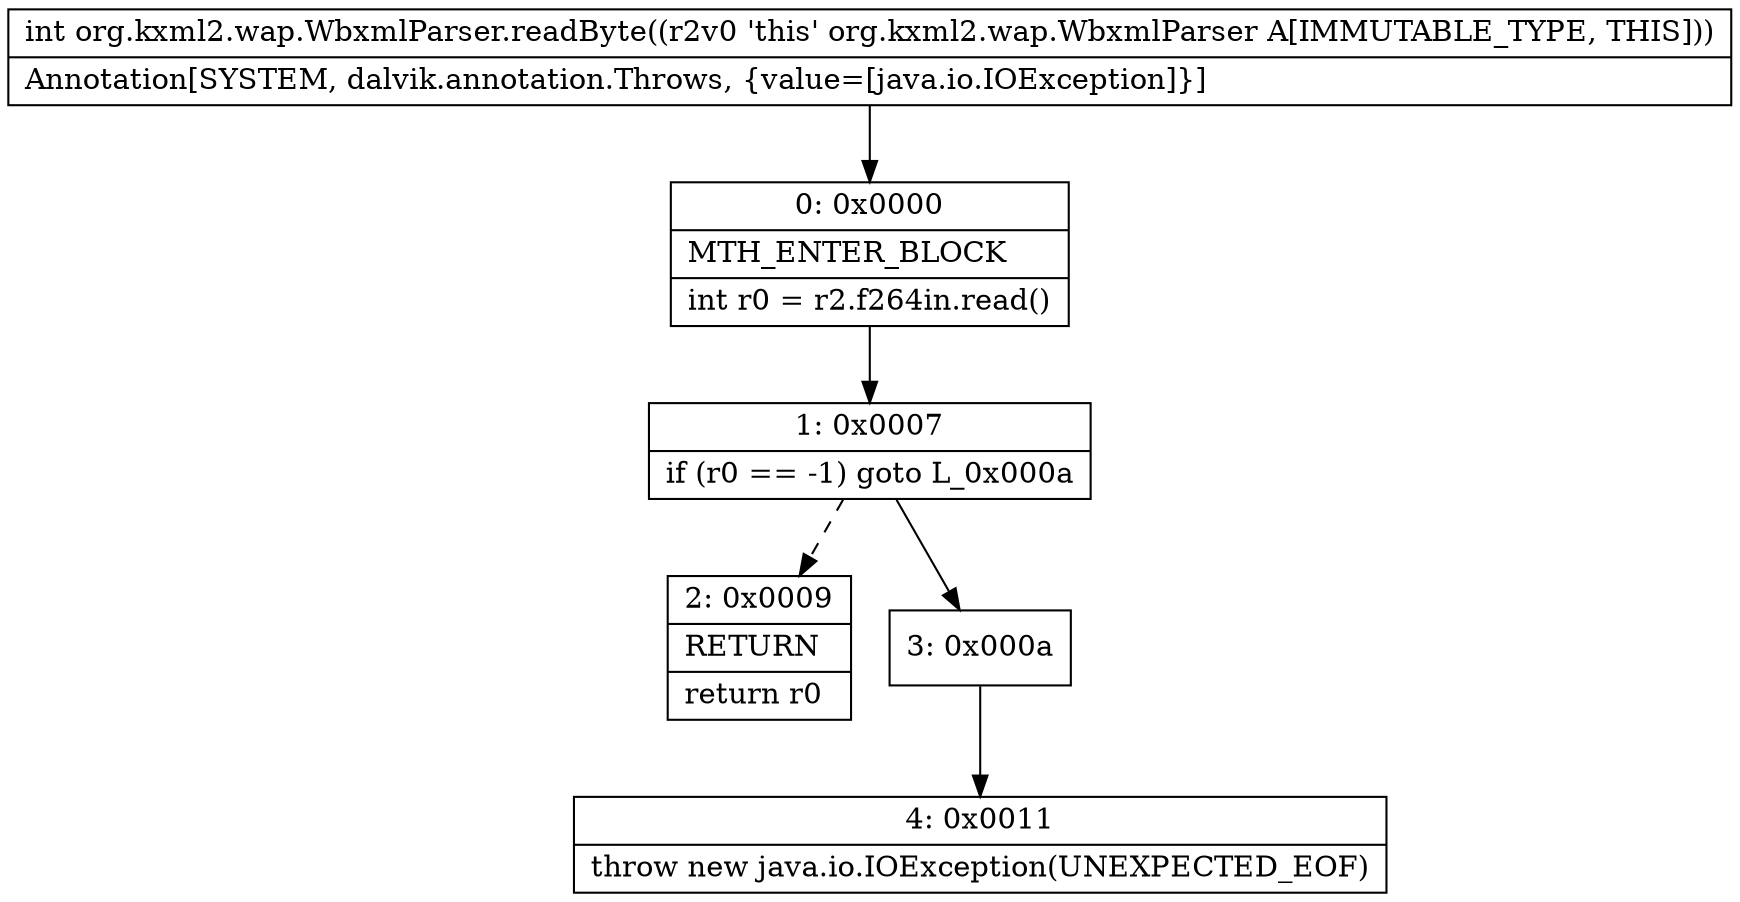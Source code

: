 digraph "CFG fororg.kxml2.wap.WbxmlParser.readByte()I" {
Node_0 [shape=record,label="{0\:\ 0x0000|MTH_ENTER_BLOCK\l|int r0 = r2.f264in.read()\l}"];
Node_1 [shape=record,label="{1\:\ 0x0007|if (r0 == \-1) goto L_0x000a\l}"];
Node_2 [shape=record,label="{2\:\ 0x0009|RETURN\l|return r0\l}"];
Node_3 [shape=record,label="{3\:\ 0x000a}"];
Node_4 [shape=record,label="{4\:\ 0x0011|throw new java.io.IOException(UNEXPECTED_EOF)\l}"];
MethodNode[shape=record,label="{int org.kxml2.wap.WbxmlParser.readByte((r2v0 'this' org.kxml2.wap.WbxmlParser A[IMMUTABLE_TYPE, THIS]))  | Annotation[SYSTEM, dalvik.annotation.Throws, \{value=[java.io.IOException]\}]\l}"];
MethodNode -> Node_0;
Node_0 -> Node_1;
Node_1 -> Node_2[style=dashed];
Node_1 -> Node_3;
Node_3 -> Node_4;
}

